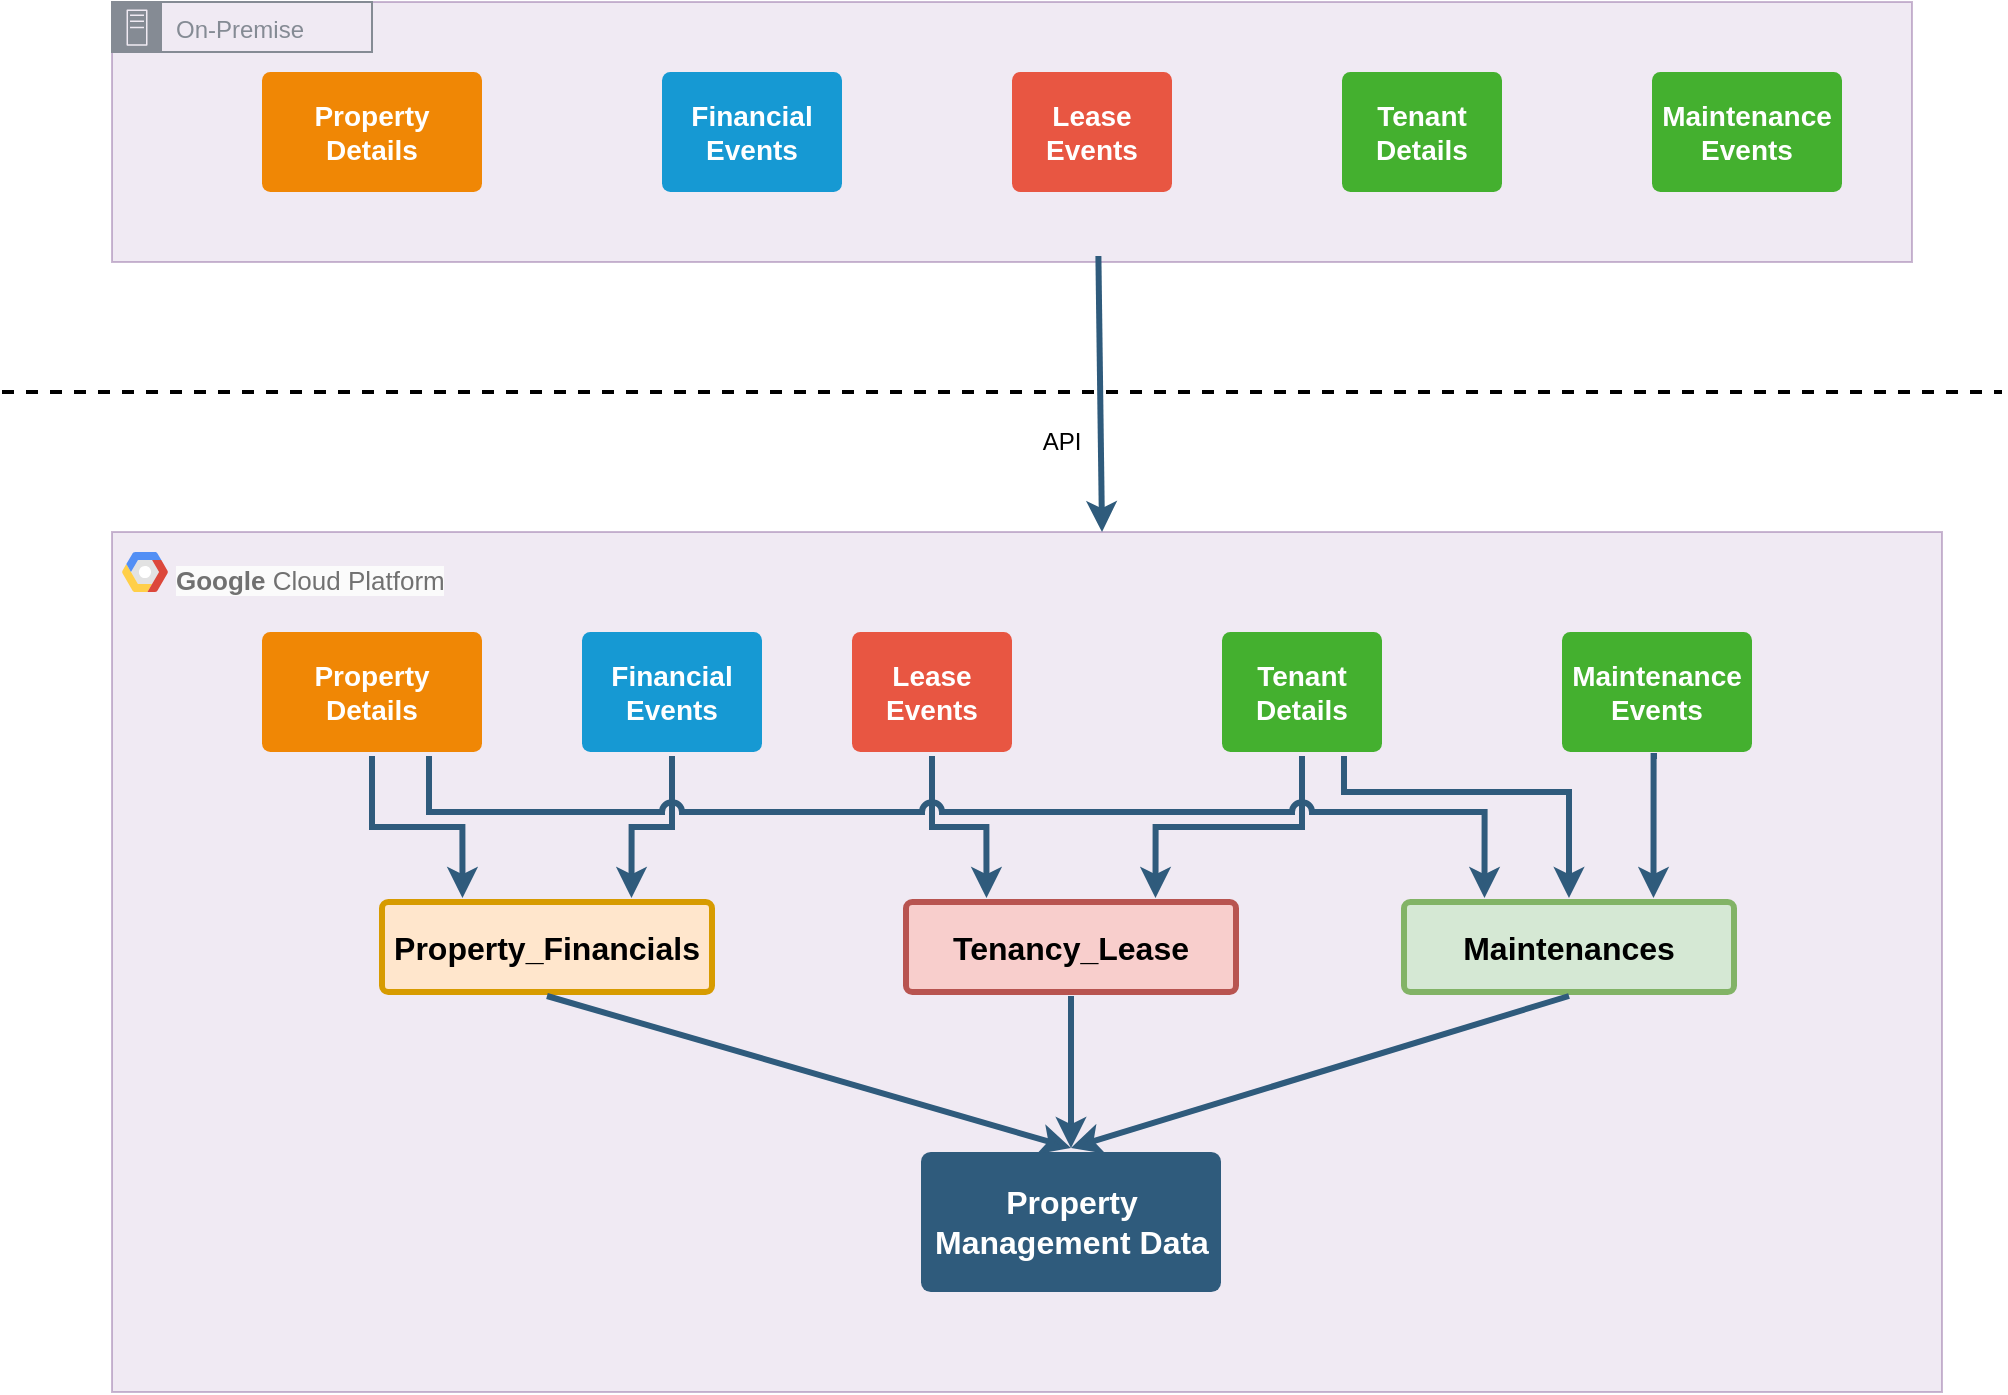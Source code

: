 <mxfile version="24.9.1">
  <diagram id="6a731a19-8d31-9384-78a2-239565b7b9f0" name="Page-1">
    <mxGraphModel dx="1224" dy="704" grid="1" gridSize="10" guides="1" tooltips="1" connect="1" arrows="1" fold="1" page="1" pageScale="1" pageWidth="1169" pageHeight="827" background="none" math="0" shadow="0">
      <root>
        <mxCell id="0" />
        <mxCell id="1" parent="0" />
        <mxCell id="xAftQ-V8ujB6SN10Z2Ji-1817" value="" style="group" vertex="1" connectable="0" parent="1">
          <mxGeometry x="135" y="350" width="915" height="430" as="geometry" />
        </mxCell>
        <mxCell id="xAftQ-V8ujB6SN10Z2Ji-1800" value="" style="rounded=0;whiteSpace=wrap;html=1;fillColor=#e1d5e7;strokeColor=#9673a6;opacity=50;" vertex="1" parent="xAftQ-V8ujB6SN10Z2Ji-1817">
          <mxGeometry width="915" height="430" as="geometry" />
        </mxCell>
        <mxCell id="xAftQ-V8ujB6SN10Z2Ji-1807" value="" style="group" vertex="1" connectable="0" parent="xAftQ-V8ujB6SN10Z2Ji-1817">
          <mxGeometry x="25" y="10" width="185" height="40" as="geometry" />
        </mxCell>
        <mxCell id="xAftQ-V8ujB6SN10Z2Ji-1791" value="" style="shape=mxgraph.gcp2.google_cloud_platform;fillColor=#F6F6F6;strokeColor=none;shadow=0;gradientColor=none;" vertex="1" parent="xAftQ-V8ujB6SN10Z2Ji-1807">
          <mxGeometry x="-20" width="23" height="20" as="geometry">
            <mxPoint x="20" y="10" as="offset" />
          </mxGeometry>
        </mxCell>
        <mxCell id="xAftQ-V8ujB6SN10Z2Ji-1792" value="&lt;font style=&quot;font-size: 13px;&quot;&gt;&lt;b style=&quot;forced-color-adjust: none; color: rgb(113, 113, 113); font-family: Helvetica; font-style: normal; font-variant-ligatures: normal; font-variant-caps: normal; letter-spacing: normal; orphans: 2; text-align: left; text-indent: 0px; text-transform: none; widows: 2; word-spacing: 0px; -webkit-text-stroke-width: 0px; white-space: nowrap; background-color: rgb(251, 251, 251); text-decoration-thickness: initial; text-decoration-style: initial; text-decoration-color: initial;&quot;&gt;Google&amp;nbsp;&lt;/b&gt;&lt;span style=&quot;color: rgb(113, 113, 113); font-family: Helvetica; font-style: normal; font-variant-ligatures: normal; font-variant-caps: normal; font-weight: 400; letter-spacing: normal; orphans: 2; text-align: left; text-indent: 0px; text-transform: none; widows: 2; word-spacing: 0px; -webkit-text-stroke-width: 0px; white-space: nowrap; background-color: rgb(251, 251, 251); text-decoration-thickness: initial; text-decoration-style: initial; text-decoration-color: initial; float: none; display: inline !important;&quot;&gt;Cloud Platform&lt;/span&gt;&lt;/font&gt;" style="text;whiteSpace=wrap;html=1;" vertex="1" parent="xAftQ-V8ujB6SN10Z2Ji-1807">
          <mxGeometry x="5" width="180" height="40" as="geometry" />
        </mxCell>
        <mxCell id="xAftQ-V8ujB6SN10Z2Ji-1795" value="Financial Events" style="rounded=1;whiteSpace=wrap;html=1;shadow=0;labelBackgroundColor=none;strokeColor=none;strokeWidth=3;fillColor=#1699d3;fontFamily=Helvetica;fontSize=14;fontColor=#FFFFFF;align=center;spacing=5;fontStyle=1;arcSize=7;perimeterSpacing=2;" vertex="1" parent="xAftQ-V8ujB6SN10Z2Ji-1817">
          <mxGeometry x="235" y="50" width="90" height="60" as="geometry" />
        </mxCell>
        <mxCell id="xAftQ-V8ujB6SN10Z2Ji-1798" value="Lease Events" style="rounded=1;whiteSpace=wrap;html=1;shadow=0;labelBackgroundColor=none;strokeColor=none;strokeWidth=3;fillColor=#e85642;fontFamily=Helvetica;fontSize=14;fontColor=#FFFFFF;align=center;spacing=5;fontStyle=1;arcSize=7;perimeterSpacing=2;" vertex="1" parent="xAftQ-V8ujB6SN10Z2Ji-1817">
          <mxGeometry x="370" y="50" width="80" height="60" as="geometry" />
        </mxCell>
        <mxCell id="xAftQ-V8ujB6SN10Z2Ji-1808" value="Property_Financials" style="rounded=1;whiteSpace=wrap;html=1;shadow=0;labelBackgroundColor=none;strokeColor=#d79b00;strokeWidth=3;fillColor=#ffe6cc;fontFamily=Helvetica;fontSize=16;align=center;fontStyle=1;spacing=5;arcSize=7;perimeterSpacing=2;" vertex="1" parent="xAftQ-V8ujB6SN10Z2Ji-1817">
          <mxGeometry x="135" y="185" width="165" height="45" as="geometry" />
        </mxCell>
        <mxCell id="xAftQ-V8ujB6SN10Z2Ji-1811" value="" style="edgeStyle=orthogonalEdgeStyle;rounded=0;jumpStyle=none;html=1;shadow=0;labelBackgroundColor=none;startArrow=classic;startFill=1;endArrow=none;endFill=0;jettySize=auto;orthogonalLoop=1;strokeColor=#2F5B7C;strokeWidth=3;fontFamily=Helvetica;fontSize=16;fontColor=#23445D;spacing=5;entryX=0.5;entryY=1;entryDx=0;entryDy=0;exitX=0.75;exitY=0;exitDx=0;exitDy=0;" edge="1" parent="xAftQ-V8ujB6SN10Z2Ji-1817" source="xAftQ-V8ujB6SN10Z2Ji-1808" target="xAftQ-V8ujB6SN10Z2Ji-1795">
          <mxGeometry relative="1" as="geometry">
            <mxPoint x="379" y="208" as="sourcePoint" />
            <mxPoint x="280" y="117" as="targetPoint" />
          </mxGeometry>
        </mxCell>
        <mxCell id="xAftQ-V8ujB6SN10Z2Ji-1794" value="Tenant Details" style="rounded=1;whiteSpace=wrap;html=1;shadow=0;labelBackgroundColor=none;strokeColor=none;strokeWidth=3;fillColor=#44B02F;fontFamily=Helvetica;fontSize=14;fontColor=#FFFFFF;align=center;spacing=5;fontStyle=1;arcSize=7;perimeterSpacing=2;" vertex="1" parent="xAftQ-V8ujB6SN10Z2Ji-1817">
          <mxGeometry x="555" y="50" width="80" height="60" as="geometry" />
        </mxCell>
        <mxCell id="xAftQ-V8ujB6SN10Z2Ji-1799" value="Maintenance Events" style="rounded=1;whiteSpace=wrap;html=1;shadow=0;labelBackgroundColor=none;strokeColor=none;strokeWidth=3;fillColor=#44B02F;fontFamily=Helvetica;fontSize=14;fontColor=#FFFFFF;align=center;spacing=5;fontStyle=1;arcSize=7;perimeterSpacing=2;" vertex="1" parent="xAftQ-V8ujB6SN10Z2Ji-1817">
          <mxGeometry x="725" y="50" width="95" height="60" as="geometry" />
        </mxCell>
        <mxCell id="xAftQ-V8ujB6SN10Z2Ji-1796" value="Property Details" style="rounded=1;whiteSpace=wrap;html=1;shadow=0;labelBackgroundColor=none;strokeColor=none;strokeWidth=3;fillColor=#F08705;fontFamily=Helvetica;fontSize=14;fontColor=#FFFFFF;align=center;spacing=5;fontStyle=1;arcSize=7;perimeterSpacing=2;" vertex="1" parent="xAftQ-V8ujB6SN10Z2Ji-1817">
          <mxGeometry x="75" y="50" width="110" height="60" as="geometry" />
        </mxCell>
        <mxCell id="xAftQ-V8ujB6SN10Z2Ji-1809" value="" style="edgeStyle=orthogonalEdgeStyle;rounded=0;jumpStyle=none;html=1;shadow=0;labelBackgroundColor=none;startArrow=classic;startFill=1;endArrow=none;endFill=0;jettySize=auto;orthogonalLoop=1;strokeColor=#2F5B7C;strokeWidth=3;fontFamily=Helvetica;fontSize=16;fontColor=#23445D;spacing=5;exitX=0.25;exitY=0;exitDx=0;exitDy=0;entryX=0.5;entryY=1;entryDx=0;entryDy=0;" edge="1" parent="xAftQ-V8ujB6SN10Z2Ji-1817" source="xAftQ-V8ujB6SN10Z2Ji-1808" target="xAftQ-V8ujB6SN10Z2Ji-1796">
          <mxGeometry relative="1" as="geometry">
            <mxPoint x="460" y="10" as="sourcePoint" />
            <mxPoint x="460" y="-125" as="targetPoint" />
          </mxGeometry>
        </mxCell>
        <mxCell id="1749" value="Property Management Data" style="rounded=1;whiteSpace=wrap;html=1;shadow=0;labelBackgroundColor=none;strokeColor=none;strokeWidth=3;fillColor=#2F5B7C;fontFamily=Helvetica;fontSize=16;fontColor=#FFFFFF;align=center;fontStyle=1;spacing=5;arcSize=7;perimeterSpacing=2;" parent="xAftQ-V8ujB6SN10Z2Ji-1817" vertex="1">
          <mxGeometry x="404.5" y="310" width="150" height="70" as="geometry" />
        </mxCell>
        <mxCell id="xAftQ-V8ujB6SN10Z2Ji-1823" value="Tenancy_Lease" style="rounded=1;whiteSpace=wrap;html=1;shadow=0;labelBackgroundColor=none;strokeColor=#b85450;strokeWidth=3;fillColor=#f8cecc;fontFamily=Helvetica;fontSize=16;align=center;fontStyle=1;spacing=5;arcSize=7;perimeterSpacing=2;" vertex="1" parent="xAftQ-V8ujB6SN10Z2Ji-1817">
          <mxGeometry x="397" y="185" width="165" height="45" as="geometry" />
        </mxCell>
        <mxCell id="xAftQ-V8ujB6SN10Z2Ji-1826" value="" style="edgeStyle=orthogonalEdgeStyle;rounded=0;jumpStyle=none;html=1;shadow=0;labelBackgroundColor=none;startArrow=classic;startFill=1;endArrow=none;endFill=0;jettySize=auto;orthogonalLoop=1;strokeColor=#2F5B7C;strokeWidth=3;fontFamily=Helvetica;fontSize=16;fontColor=#23445D;spacing=5;exitX=0.25;exitY=0;exitDx=0;exitDy=0;entryX=0.5;entryY=1;entryDx=0;entryDy=0;" edge="1" parent="xAftQ-V8ujB6SN10Z2Ji-1817" source="xAftQ-V8ujB6SN10Z2Ji-1823" target="xAftQ-V8ujB6SN10Z2Ji-1798">
          <mxGeometry relative="1" as="geometry">
            <mxPoint x="205" y="193" as="sourcePoint" />
            <mxPoint x="140" y="122" as="targetPoint" />
          </mxGeometry>
        </mxCell>
        <mxCell id="xAftQ-V8ujB6SN10Z2Ji-1827" value="" style="edgeStyle=orthogonalEdgeStyle;rounded=0;jumpStyle=none;html=1;shadow=0;labelBackgroundColor=none;startArrow=classic;startFill=1;endArrow=none;endFill=0;jettySize=auto;orthogonalLoop=1;strokeColor=#2F5B7C;strokeWidth=3;fontFamily=Helvetica;fontSize=16;fontColor=#23445D;spacing=5;entryX=0.5;entryY=1;entryDx=0;entryDy=0;exitX=0.75;exitY=0;exitDx=0;exitDy=0;" edge="1" parent="xAftQ-V8ujB6SN10Z2Ji-1817" source="xAftQ-V8ujB6SN10Z2Ji-1823" target="xAftQ-V8ujB6SN10Z2Ji-1794">
          <mxGeometry relative="1" as="geometry">
            <mxPoint x="290" y="193" as="sourcePoint" />
            <mxPoint x="310" y="122" as="targetPoint" />
          </mxGeometry>
        </mxCell>
        <mxCell id="xAftQ-V8ujB6SN10Z2Ji-1828" value="Maintenances" style="rounded=1;whiteSpace=wrap;html=1;shadow=0;labelBackgroundColor=none;strokeColor=#82b366;strokeWidth=3;fillColor=#d5e8d4;fontFamily=Helvetica;fontSize=16;align=center;fontStyle=1;spacing=5;arcSize=7;perimeterSpacing=2;" vertex="1" parent="xAftQ-V8ujB6SN10Z2Ji-1817">
          <mxGeometry x="646" y="185" width="165" height="45" as="geometry" />
        </mxCell>
        <mxCell id="xAftQ-V8ujB6SN10Z2Ji-1831" value="" style="edgeStyle=orthogonalEdgeStyle;rounded=0;jumpStyle=none;html=1;shadow=0;labelBackgroundColor=none;startArrow=classic;startFill=1;endArrow=none;endFill=0;jettySize=auto;orthogonalLoop=1;strokeColor=#2F5B7C;strokeWidth=3;fontFamily=Helvetica;fontSize=16;fontColor=#23445D;spacing=5;entryX=0.75;entryY=1;entryDx=0;entryDy=0;exitX=0.5;exitY=0;exitDx=0;exitDy=0;" edge="1" parent="xAftQ-V8ujB6SN10Z2Ji-1817" source="xAftQ-V8ujB6SN10Z2Ji-1828" target="xAftQ-V8ujB6SN10Z2Ji-1794">
          <mxGeometry relative="1" as="geometry">
            <mxPoint x="532" y="193" as="sourcePoint" />
            <mxPoint x="605" y="122" as="targetPoint" />
            <Array as="points">
              <mxPoint x="728" y="130" />
              <mxPoint x="616" y="130" />
            </Array>
          </mxGeometry>
        </mxCell>
        <mxCell id="xAftQ-V8ujB6SN10Z2Ji-1835" value="" style="edgeStyle=orthogonalEdgeStyle;rounded=0;jumpStyle=none;html=1;shadow=0;labelBackgroundColor=none;startArrow=classic;startFill=1;endArrow=none;endFill=0;jettySize=auto;orthogonalLoop=1;strokeColor=#2F5B7C;strokeWidth=3;fontFamily=Helvetica;fontSize=16;fontColor=#23445D;spacing=5;entryX=0.5;entryY=1;entryDx=0;entryDy=0;exitX=0.75;exitY=0;exitDx=0;exitDy=0;" edge="1" parent="xAftQ-V8ujB6SN10Z2Ji-1817" source="xAftQ-V8ujB6SN10Z2Ji-1828" target="xAftQ-V8ujB6SN10Z2Ji-1799">
          <mxGeometry relative="1" as="geometry">
            <mxPoint x="897" y="193" as="sourcePoint" />
            <mxPoint x="785" y="122" as="targetPoint" />
            <Array as="points">
              <mxPoint x="770" y="112" />
            </Array>
          </mxGeometry>
        </mxCell>
        <mxCell id="xAftQ-V8ujB6SN10Z2Ji-1836" value="" style="edgeStyle=orthogonalEdgeStyle;rounded=0;jumpStyle=arc;html=1;shadow=0;labelBackgroundColor=none;startArrow=classic;startFill=1;endArrow=none;endFill=0;jettySize=auto;orthogonalLoop=1;strokeColor=#2F5B7C;strokeWidth=3;fontFamily=Helvetica;fontSize=16;fontColor=#23445D;spacing=5;exitX=0.25;exitY=0;exitDx=0;exitDy=0;entryX=0.75;entryY=1;entryDx=0;entryDy=0;" edge="1" parent="xAftQ-V8ujB6SN10Z2Ji-1817" source="xAftQ-V8ujB6SN10Z2Ji-1828" target="xAftQ-V8ujB6SN10Z2Ji-1796">
          <mxGeometry relative="1" as="geometry">
            <mxPoint x="185" y="193" as="sourcePoint" />
            <mxPoint x="140" y="122" as="targetPoint" />
            <Array as="points">
              <mxPoint x="686" y="140" />
              <mxPoint x="159" y="140" />
            </Array>
          </mxGeometry>
        </mxCell>
        <mxCell id="xAftQ-V8ujB6SN10Z2Ji-1838" value="" style="rounded=0;jumpStyle=none;html=1;shadow=0;labelBackgroundColor=none;startArrow=classic;startFill=1;endArrow=none;endFill=0;jettySize=auto;orthogonalLoop=1;strokeColor=#2F5B7C;strokeWidth=3;fontFamily=Helvetica;fontSize=16;fontColor=#23445D;spacing=5;exitX=0.5;exitY=0;exitDx=0;exitDy=0;entryX=0.5;entryY=1;entryDx=0;entryDy=0;" edge="1" parent="xAftQ-V8ujB6SN10Z2Ji-1817" source="1749" target="xAftQ-V8ujB6SN10Z2Ji-1808">
          <mxGeometry relative="1" as="geometry">
            <mxPoint x="280" y="321" as="sourcePoint" />
            <mxPoint x="235" y="250" as="targetPoint" />
          </mxGeometry>
        </mxCell>
        <mxCell id="xAftQ-V8ujB6SN10Z2Ji-1839" value="" style="rounded=0;jumpStyle=none;html=1;shadow=0;labelBackgroundColor=none;startArrow=classic;startFill=1;endArrow=none;endFill=0;jettySize=auto;orthogonalLoop=1;strokeColor=#2F5B7C;strokeWidth=3;fontFamily=Helvetica;fontSize=16;fontColor=#23445D;spacing=5;exitX=0.5;exitY=0;exitDx=0;exitDy=0;entryX=0.5;entryY=1;entryDx=0;entryDy=0;" edge="1" parent="xAftQ-V8ujB6SN10Z2Ji-1817" source="1749" target="xAftQ-V8ujB6SN10Z2Ji-1823">
          <mxGeometry relative="1" as="geometry">
            <mxPoint x="747" y="308" as="sourcePoint" />
            <mxPoint x="535" y="242" as="targetPoint" />
          </mxGeometry>
        </mxCell>
        <mxCell id="xAftQ-V8ujB6SN10Z2Ji-1840" value="" style="rounded=0;jumpStyle=none;html=1;shadow=0;labelBackgroundColor=none;startArrow=classic;startFill=1;endArrow=none;endFill=0;jettySize=auto;orthogonalLoop=1;strokeColor=#2F5B7C;strokeWidth=3;fontFamily=Helvetica;fontSize=16;fontColor=#23445D;spacing=5;exitX=0.5;exitY=0;exitDx=0;exitDy=0;entryX=0.5;entryY=1;entryDx=0;entryDy=0;" edge="1" parent="xAftQ-V8ujB6SN10Z2Ji-1817" source="1749" target="xAftQ-V8ujB6SN10Z2Ji-1828">
          <mxGeometry relative="1" as="geometry">
            <mxPoint x="440" y="308" as="sourcePoint" />
            <mxPoint x="490" y="242" as="targetPoint" />
          </mxGeometry>
        </mxCell>
        <mxCell id="xAftQ-V8ujB6SN10Z2Ji-1802" value="" style="group" vertex="1" connectable="0" parent="1">
          <mxGeometry x="135" y="85" width="900" height="130" as="geometry" />
        </mxCell>
        <mxCell id="xAftQ-V8ujB6SN10Z2Ji-1789" value="" style="rounded=0;whiteSpace=wrap;html=1;fillColor=#e1d5e7;strokeColor=#9673a6;opacity=50;" vertex="1" parent="xAftQ-V8ujB6SN10Z2Ji-1802">
          <mxGeometry width="900" height="130" as="geometry" />
        </mxCell>
        <mxCell id="xAftQ-V8ujB6SN10Z2Ji-1801" value="On-Premise" style="sketch=0;outlineConnect=0;gradientColor=none;html=1;whiteSpace=wrap;fontSize=12;fontStyle=0;shape=mxgraph.aws4.group;grIcon=mxgraph.aws4.group_on_premise;strokeColor=#858B94;fillColor=none;verticalAlign=top;align=left;spacingLeft=30;fontColor=#858B94;dashed=0;" vertex="1" parent="xAftQ-V8ujB6SN10Z2Ji-1802">
          <mxGeometry width="130" height="25" as="geometry" />
        </mxCell>
        <mxCell id="1764" value="Property Details" style="rounded=1;whiteSpace=wrap;html=1;shadow=0;labelBackgroundColor=none;strokeColor=none;strokeWidth=3;fillColor=#F08705;fontFamily=Helvetica;fontSize=14;fontColor=#FFFFFF;align=center;spacing=5;fontStyle=1;arcSize=7;perimeterSpacing=2;" parent="xAftQ-V8ujB6SN10Z2Ji-1802" vertex="1">
          <mxGeometry x="75" y="35" width="110" height="60" as="geometry" />
        </mxCell>
        <mxCell id="1760" value="Financial Events" style="rounded=1;whiteSpace=wrap;html=1;shadow=0;labelBackgroundColor=none;strokeColor=none;strokeWidth=3;fillColor=#1699d3;fontFamily=Helvetica;fontSize=14;fontColor=#FFFFFF;align=center;spacing=5;fontStyle=1;arcSize=7;perimeterSpacing=2;" parent="xAftQ-V8ujB6SN10Z2Ji-1802" vertex="1">
          <mxGeometry x="275" y="35" width="90" height="60" as="geometry" />
        </mxCell>
        <mxCell id="xAftQ-V8ujB6SN10Z2Ji-1783" value="Lease Events" style="rounded=1;whiteSpace=wrap;html=1;shadow=0;labelBackgroundColor=none;strokeColor=none;strokeWidth=3;fillColor=#e85642;fontFamily=Helvetica;fontSize=14;fontColor=#FFFFFF;align=center;spacing=5;fontStyle=1;arcSize=7;perimeterSpacing=2;" vertex="1" parent="xAftQ-V8ujB6SN10Z2Ji-1802">
          <mxGeometry x="450" y="35" width="80" height="60" as="geometry" />
        </mxCell>
        <mxCell id="1753" value="Tenant Details" style="rounded=1;whiteSpace=wrap;html=1;shadow=0;labelBackgroundColor=none;strokeColor=none;strokeWidth=3;fillColor=#44B02F;fontFamily=Helvetica;fontSize=14;fontColor=#FFFFFF;align=center;spacing=5;fontStyle=1;arcSize=7;perimeterSpacing=2;" parent="xAftQ-V8ujB6SN10Z2Ji-1802" vertex="1">
          <mxGeometry x="615" y="35" width="80" height="60" as="geometry" />
        </mxCell>
        <mxCell id="1748" value="" style="edgeStyle=none;rounded=0;jumpStyle=none;html=1;shadow=0;labelBackgroundColor=none;startArrow=classic;startFill=1;endArrow=none;endFill=0;jettySize=auto;orthogonalLoop=1;strokeColor=#2F5B7C;strokeWidth=3;fontFamily=Helvetica;fontSize=16;fontColor=#23445D;spacing=5;exitX=0.541;exitY=0;exitDx=0;exitDy=0;exitPerimeter=0;entryX=0.548;entryY=0.977;entryDx=0;entryDy=0;entryPerimeter=0;" parent="1" source="xAftQ-V8ujB6SN10Z2Ji-1800" target="xAftQ-V8ujB6SN10Z2Ji-1789" edge="1">
          <mxGeometry relative="1" as="geometry">
            <mxPoint x="1110" y="340" as="sourcePoint" />
            <mxPoint x="650" y="230" as="targetPoint" />
          </mxGeometry>
        </mxCell>
        <mxCell id="xAftQ-V8ujB6SN10Z2Ji-1788" value="Maintenance Events" style="rounded=1;whiteSpace=wrap;html=1;shadow=0;labelBackgroundColor=none;strokeColor=none;strokeWidth=3;fillColor=#44B02F;fontFamily=Helvetica;fontSize=14;fontColor=#FFFFFF;align=center;spacing=5;fontStyle=1;arcSize=7;perimeterSpacing=2;" vertex="1" parent="1">
          <mxGeometry x="905" y="120" width="95" height="60" as="geometry" />
        </mxCell>
        <mxCell id="xAftQ-V8ujB6SN10Z2Ji-1790" value="" style="endArrow=none;dashed=1;html=1;rounded=0;strokeWidth=2;" edge="1" parent="1">
          <mxGeometry width="50" height="50" relative="1" as="geometry">
            <mxPoint x="80" y="280" as="sourcePoint" />
            <mxPoint x="1080" y="280" as="targetPoint" />
          </mxGeometry>
        </mxCell>
        <mxCell id="xAftQ-V8ujB6SN10Z2Ji-1804" value="API" style="text;html=1;align=center;verticalAlign=middle;whiteSpace=wrap;rounded=0;" vertex="1" parent="1">
          <mxGeometry x="580" y="290" width="60" height="30" as="geometry" />
        </mxCell>
      </root>
    </mxGraphModel>
  </diagram>
</mxfile>
